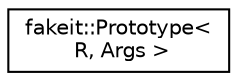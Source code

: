digraph "Graphical Class Hierarchy"
{
  edge [fontname="Helvetica",fontsize="10",labelfontname="Helvetica",labelfontsize="10"];
  node [fontname="Helvetica",fontsize="10",shape=record];
  rankdir="LR";
  Node1 [label="fakeit::Prototype\<\l R, Args \>",height=0.2,width=0.4,color="black", fillcolor="white", style="filled",URL="$db/d56/structfakeit_1_1Prototype.html"];
}
